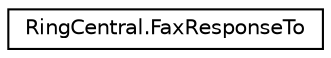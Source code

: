 digraph "Graphical Class Hierarchy"
{
 // LATEX_PDF_SIZE
  edge [fontname="Helvetica",fontsize="10",labelfontname="Helvetica",labelfontsize="10"];
  node [fontname="Helvetica",fontsize="10",shape=record];
  rankdir="LR";
  Node0 [label="RingCentral.FaxResponseTo",height=0.2,width=0.4,color="black", fillcolor="white", style="filled",URL="$classRingCentral_1_1FaxResponseTo.html",tooltip=" "];
}
